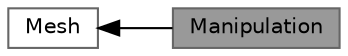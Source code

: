 digraph "Manipulation"
{
 // LATEX_PDF_SIZE
  bgcolor="transparent";
  edge [fontname=Helvetica,fontsize=10,labelfontname=Helvetica,labelfontsize=10];
  node [fontname=Helvetica,fontsize=10,shape=box,height=0.2,width=0.4];
  rankdir=LR;
  Node1 [id="Node000001",label="Manipulation",height=0.2,width=0.4,color="gray40", fillcolor="grey60", style="filled", fontcolor="black",tooltip=" "];
  Node2 [id="Node000002",label="Mesh",height=0.2,width=0.4,color="grey40", fillcolor="white", style="filled",URL="$group__grpMeshUtilities.html",tooltip=" "];
  Node2->Node1 [shape=plaintext, dir="back", style="solid"];
}
